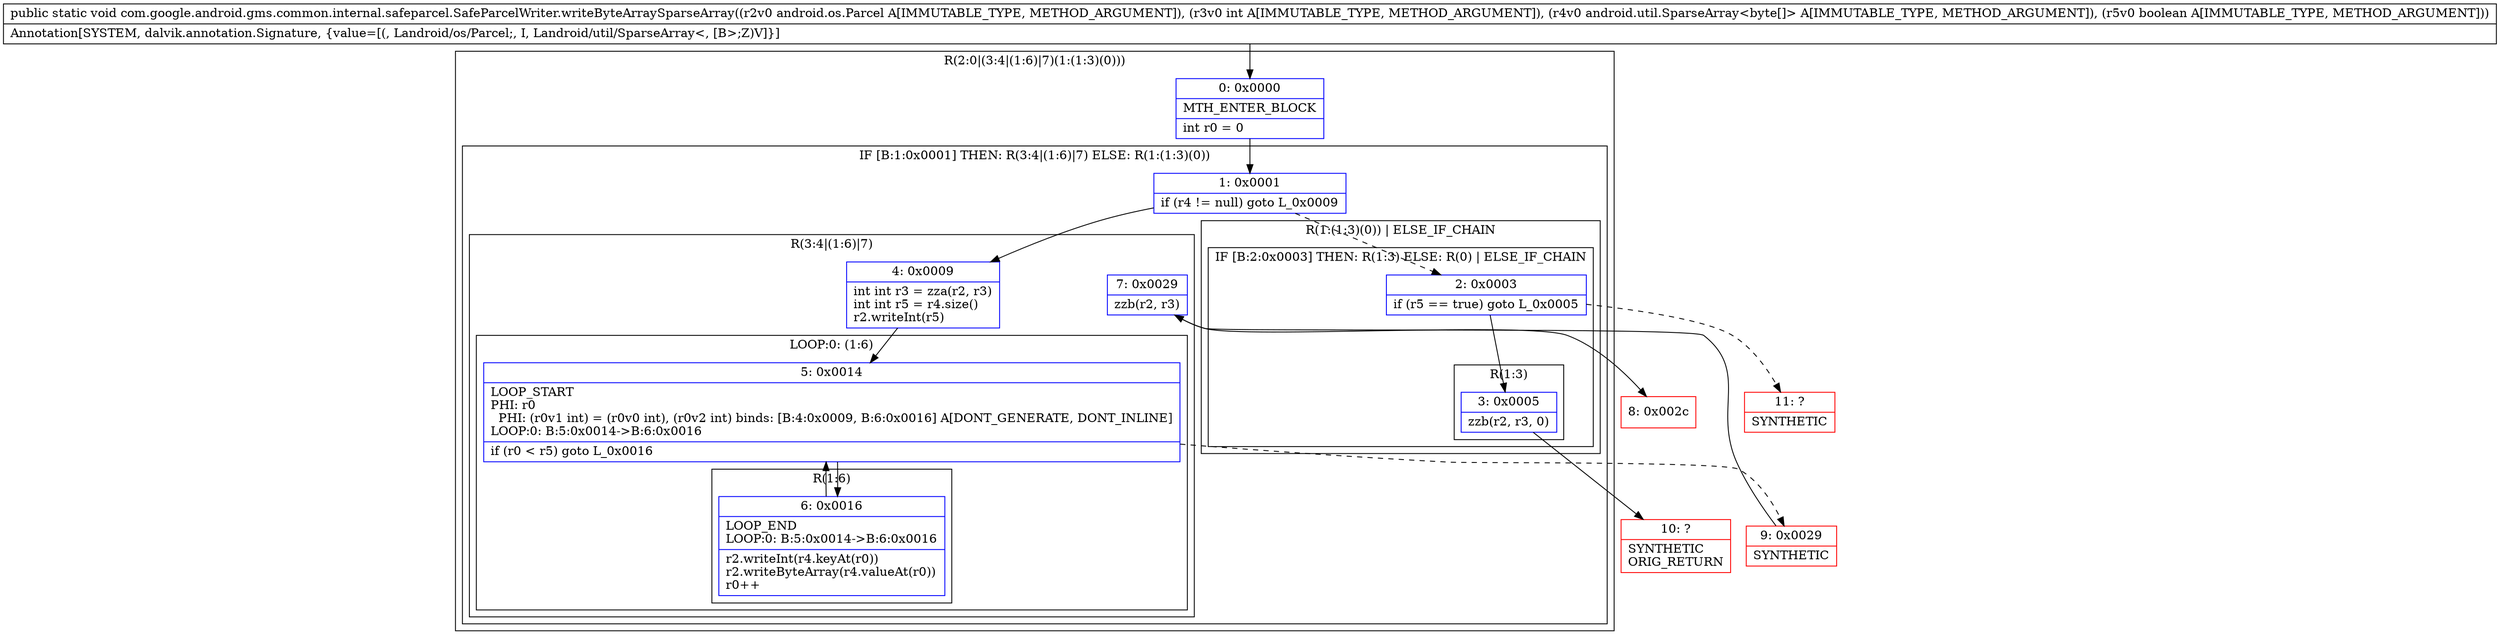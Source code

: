 digraph "CFG forcom.google.android.gms.common.internal.safeparcel.SafeParcelWriter.writeByteArraySparseArray(Landroid\/os\/Parcel;ILandroid\/util\/SparseArray;Z)V" {
subgraph cluster_Region_880308872 {
label = "R(2:0|(3:4|(1:6)|7)(1:(1:3)(0)))";
node [shape=record,color=blue];
Node_0 [shape=record,label="{0\:\ 0x0000|MTH_ENTER_BLOCK\l|int r0 = 0\l}"];
subgraph cluster_IfRegion_1554696208 {
label = "IF [B:1:0x0001] THEN: R(3:4|(1:6)|7) ELSE: R(1:(1:3)(0))";
node [shape=record,color=blue];
Node_1 [shape=record,label="{1\:\ 0x0001|if (r4 != null) goto L_0x0009\l}"];
subgraph cluster_Region_1520847351 {
label = "R(3:4|(1:6)|7)";
node [shape=record,color=blue];
Node_4 [shape=record,label="{4\:\ 0x0009|int int r3 = zza(r2, r3)\lint int r5 = r4.size()\lr2.writeInt(r5)\l}"];
subgraph cluster_LoopRegion_650105962 {
label = "LOOP:0: (1:6)";
node [shape=record,color=blue];
Node_5 [shape=record,label="{5\:\ 0x0014|LOOP_START\lPHI: r0 \l  PHI: (r0v1 int) = (r0v0 int), (r0v2 int) binds: [B:4:0x0009, B:6:0x0016] A[DONT_GENERATE, DONT_INLINE]\lLOOP:0: B:5:0x0014\-\>B:6:0x0016\l|if (r0 \< r5) goto L_0x0016\l}"];
subgraph cluster_Region_1453996301 {
label = "R(1:6)";
node [shape=record,color=blue];
Node_6 [shape=record,label="{6\:\ 0x0016|LOOP_END\lLOOP:0: B:5:0x0014\-\>B:6:0x0016\l|r2.writeInt(r4.keyAt(r0))\lr2.writeByteArray(r4.valueAt(r0))\lr0++\l}"];
}
}
Node_7 [shape=record,label="{7\:\ 0x0029|zzb(r2, r3)\l}"];
}
subgraph cluster_Region_472509686 {
label = "R(1:(1:3)(0)) | ELSE_IF_CHAIN\l";
node [shape=record,color=blue];
subgraph cluster_IfRegion_1729639258 {
label = "IF [B:2:0x0003] THEN: R(1:3) ELSE: R(0) | ELSE_IF_CHAIN\l";
node [shape=record,color=blue];
Node_2 [shape=record,label="{2\:\ 0x0003|if (r5 == true) goto L_0x0005\l}"];
subgraph cluster_Region_1354420843 {
label = "R(1:3)";
node [shape=record,color=blue];
Node_3 [shape=record,label="{3\:\ 0x0005|zzb(r2, r3, 0)\l}"];
}
subgraph cluster_Region_1515878948 {
label = "R(0)";
node [shape=record,color=blue];
}
}
}
}
}
Node_8 [shape=record,color=red,label="{8\:\ 0x002c}"];
Node_9 [shape=record,color=red,label="{9\:\ 0x0029|SYNTHETIC\l}"];
Node_10 [shape=record,color=red,label="{10\:\ ?|SYNTHETIC\lORIG_RETURN\l}"];
Node_11 [shape=record,color=red,label="{11\:\ ?|SYNTHETIC\l}"];
MethodNode[shape=record,label="{public static void com.google.android.gms.common.internal.safeparcel.SafeParcelWriter.writeByteArraySparseArray((r2v0 android.os.Parcel A[IMMUTABLE_TYPE, METHOD_ARGUMENT]), (r3v0 int A[IMMUTABLE_TYPE, METHOD_ARGUMENT]), (r4v0 android.util.SparseArray\<byte[]\> A[IMMUTABLE_TYPE, METHOD_ARGUMENT]), (r5v0 boolean A[IMMUTABLE_TYPE, METHOD_ARGUMENT]))  | Annotation[SYSTEM, dalvik.annotation.Signature, \{value=[(, Landroid\/os\/Parcel;, I, Landroid\/util\/SparseArray\<, [B\>;Z)V]\}]\l}"];
MethodNode -> Node_0;
Node_0 -> Node_1;
Node_1 -> Node_2[style=dashed];
Node_1 -> Node_4;
Node_4 -> Node_5;
Node_5 -> Node_6;
Node_5 -> Node_9[style=dashed];
Node_6 -> Node_5;
Node_7 -> Node_8;
Node_2 -> Node_3;
Node_2 -> Node_11[style=dashed];
Node_3 -> Node_10;
Node_9 -> Node_7;
}

